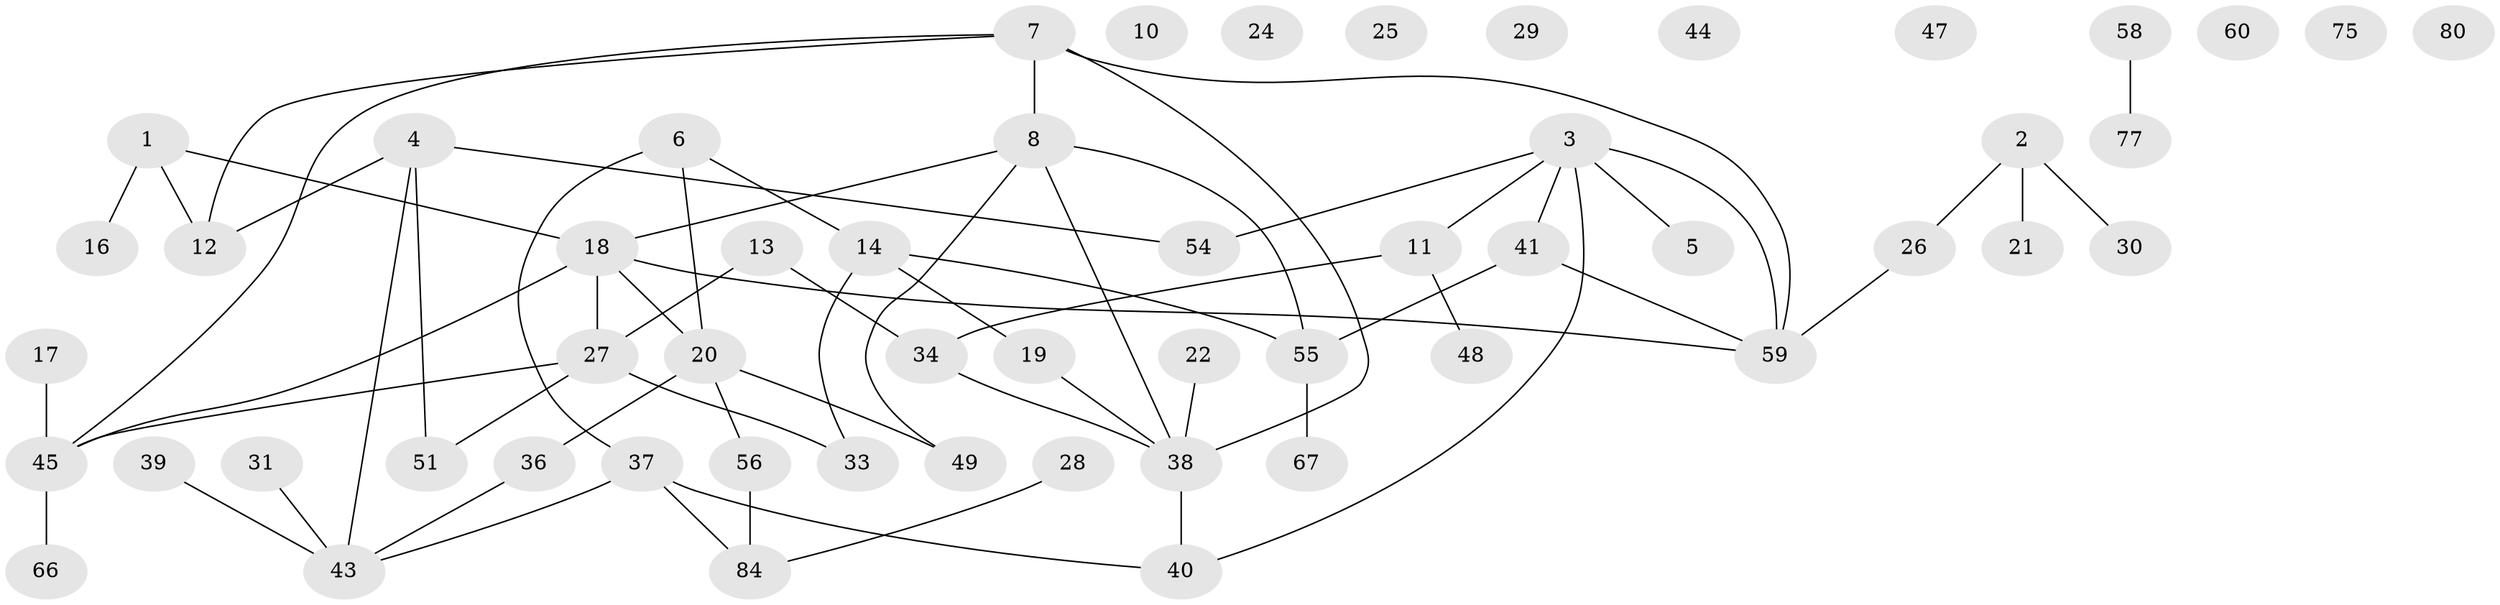 // Generated by graph-tools (version 1.1) at 2025/23/03/03/25 07:23:28]
// undirected, 55 vertices, 64 edges
graph export_dot {
graph [start="1"]
  node [color=gray90,style=filled];
  1 [super="+15"];
  2 [super="+53"];
  3 [super="+65"];
  4 [super="+83"];
  5;
  6 [super="+76"];
  7 [super="+82"];
  8 [super="+9"];
  10 [super="+32"];
  11 [super="+23"];
  12;
  13;
  14 [super="+69"];
  16 [super="+52"];
  17;
  18 [super="+74"];
  19 [super="+79"];
  20 [super="+70"];
  21;
  22 [super="+57"];
  24;
  25;
  26;
  27 [super="+71"];
  28 [super="+35"];
  29 [super="+64"];
  30;
  31;
  33;
  34;
  36;
  37 [super="+78"];
  38 [super="+42"];
  39;
  40 [super="+68"];
  41 [super="+50"];
  43 [super="+46"];
  44;
  45 [super="+85"];
  47;
  48 [super="+62"];
  49 [super="+81"];
  51 [super="+72"];
  54;
  55 [super="+61"];
  56 [super="+73"];
  58;
  59 [super="+63"];
  60;
  66;
  67;
  75;
  77 [super="+86"];
  80;
  84;
  1 -- 16;
  1 -- 18;
  1 -- 12;
  2 -- 26;
  2 -- 21;
  2 -- 30;
  3 -- 5;
  3 -- 41;
  3 -- 54;
  3 -- 40;
  3 -- 59;
  3 -- 11;
  4 -- 54;
  4 -- 43;
  4 -- 12;
  4 -- 51;
  6 -- 14;
  6 -- 20;
  6 -- 37;
  7 -- 12;
  7 -- 59;
  7 -- 8;
  7 -- 45;
  7 -- 38;
  8 -- 18;
  8 -- 38;
  8 -- 49;
  8 -- 55;
  11 -- 34;
  11 -- 48;
  13 -- 34;
  13 -- 27;
  14 -- 19;
  14 -- 33;
  14 -- 55;
  17 -- 45;
  18 -- 20;
  18 -- 27 [weight=2];
  18 -- 45;
  18 -- 59;
  19 -- 38;
  20 -- 36;
  20 -- 49;
  20 -- 56;
  22 -- 38;
  26 -- 59;
  27 -- 45 [weight=2];
  27 -- 33;
  27 -- 51;
  28 -- 84;
  31 -- 43;
  34 -- 38;
  36 -- 43;
  37 -- 43;
  37 -- 40;
  37 -- 84;
  38 -- 40;
  39 -- 43;
  41 -- 59;
  41 -- 55;
  45 -- 66;
  55 -- 67;
  56 -- 84;
  58 -- 77;
}
